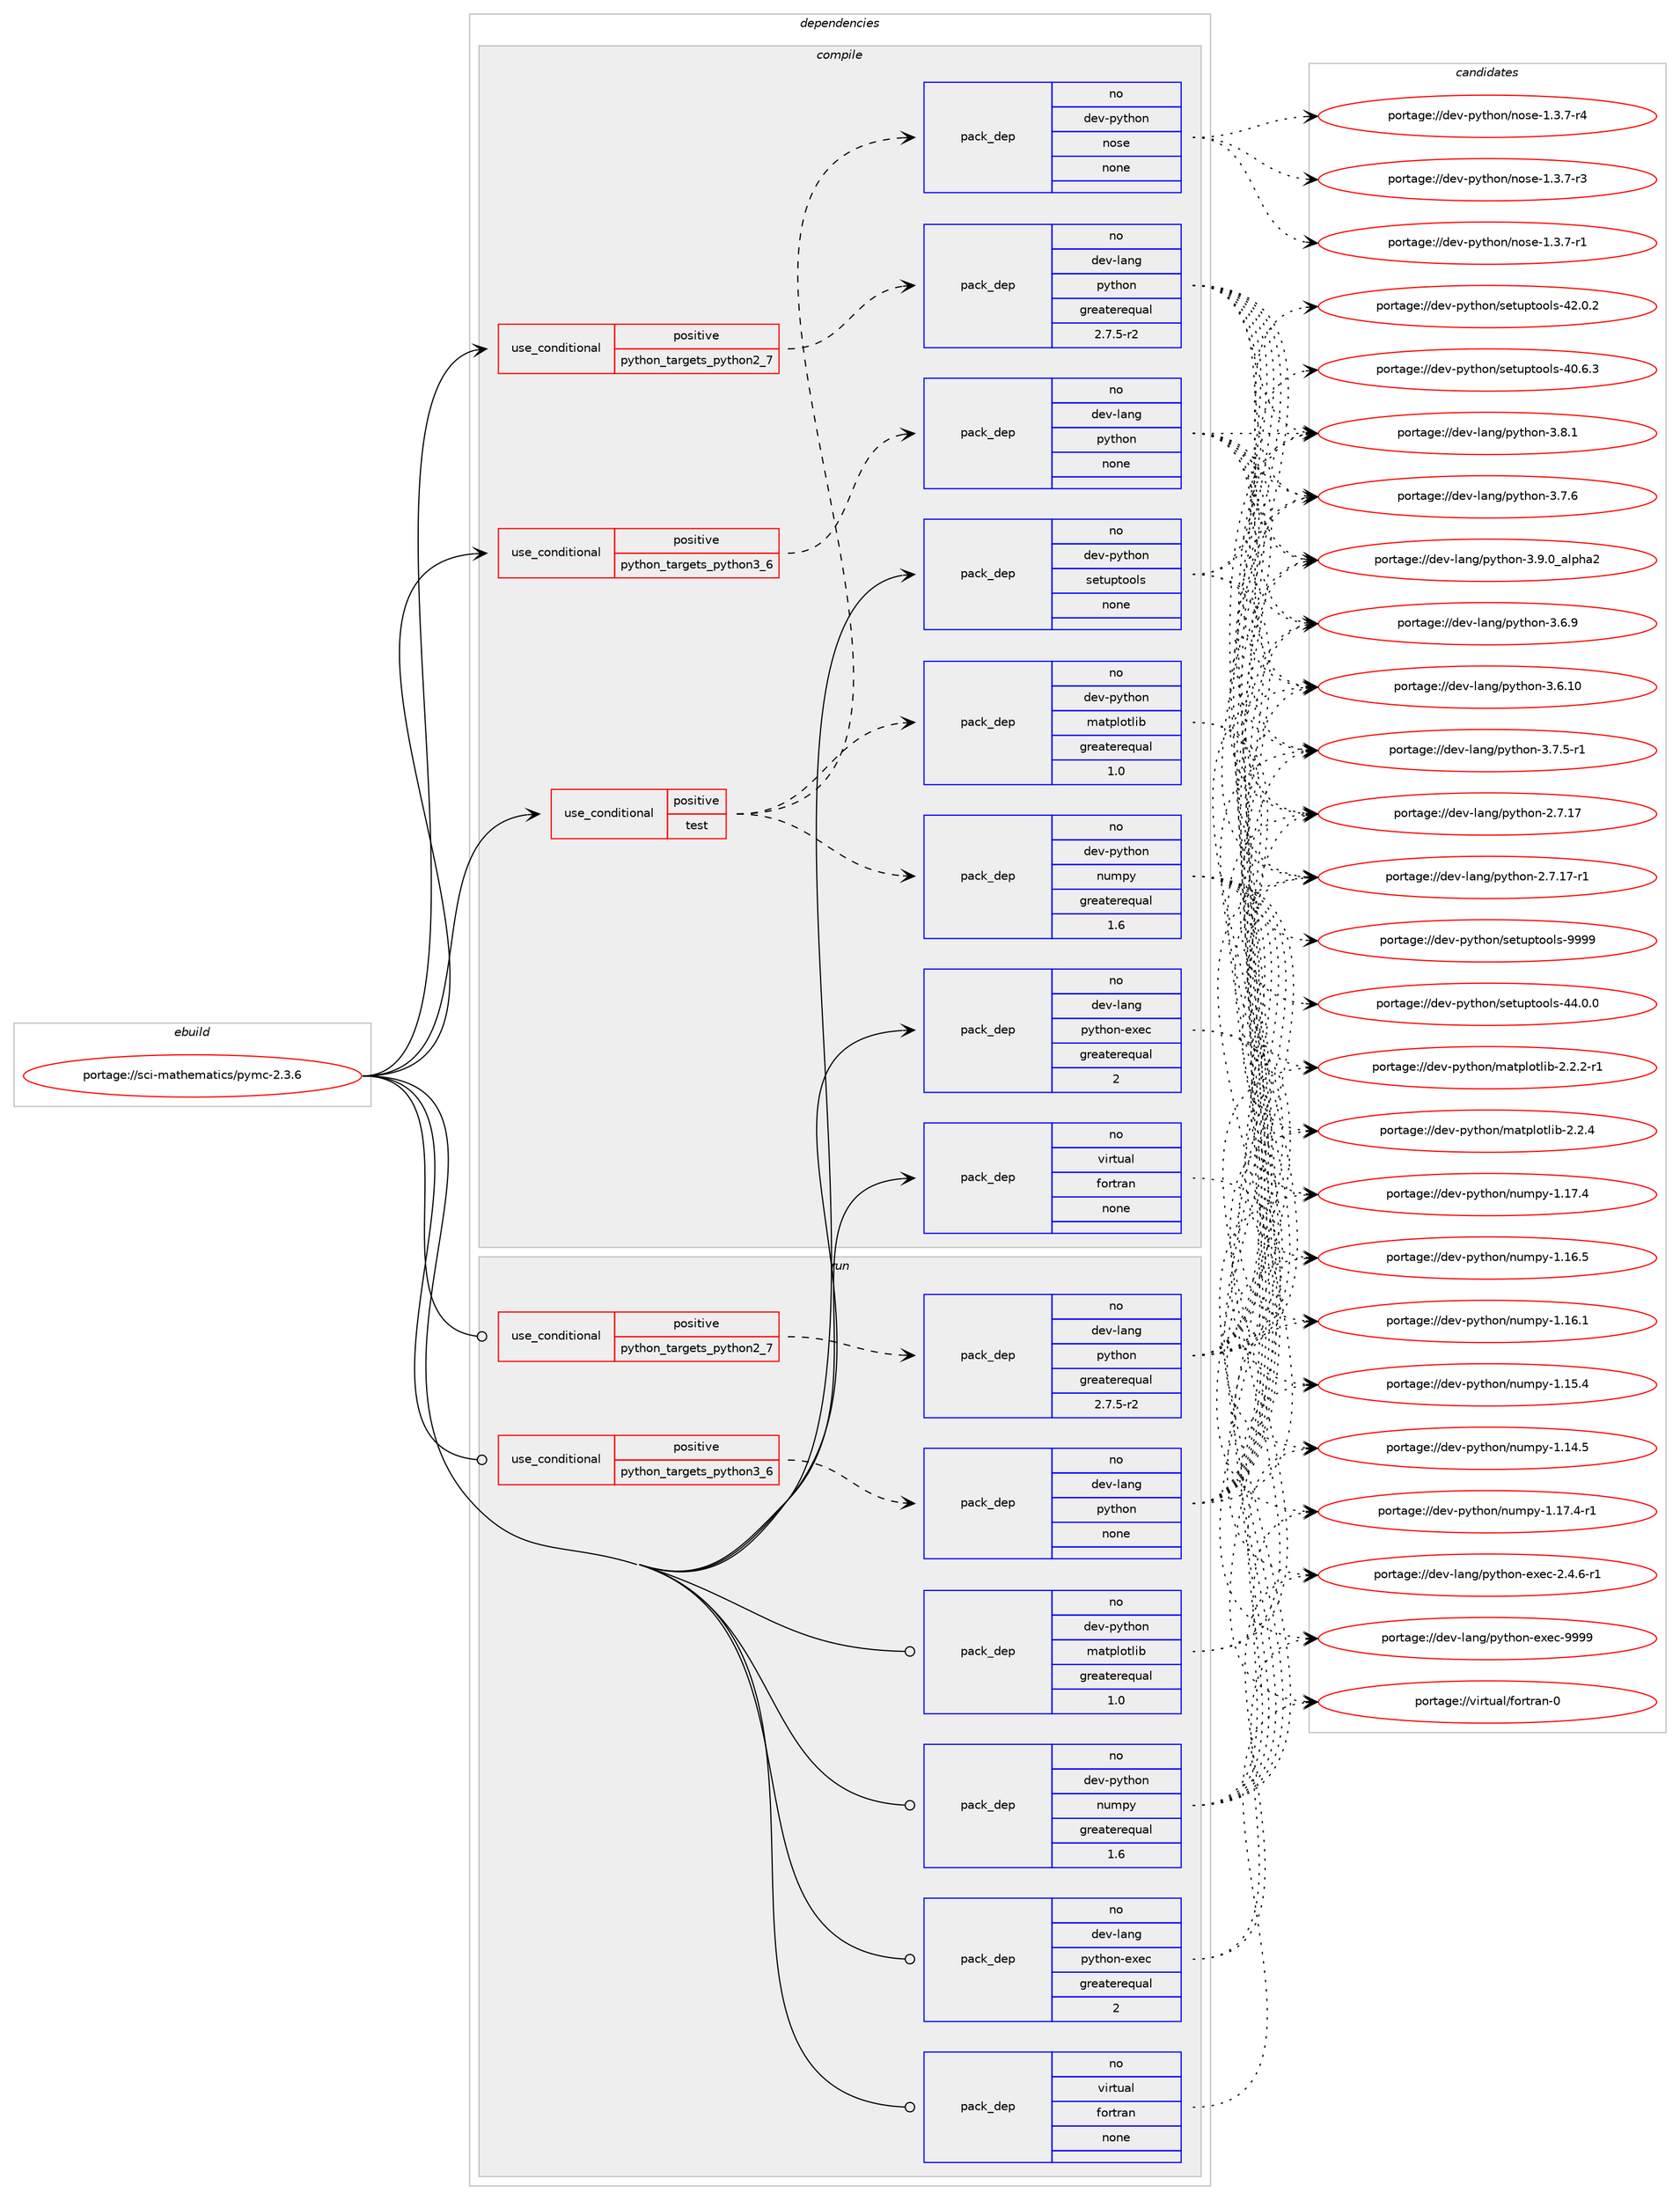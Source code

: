 digraph prolog {

# *************
# Graph options
# *************

newrank=true;
concentrate=true;
compound=true;
graph [rankdir=LR,fontname=Helvetica,fontsize=10,ranksep=1.5];#, ranksep=2.5, nodesep=0.2];
edge  [arrowhead=vee];
node  [fontname=Helvetica,fontsize=10];

# **********
# The ebuild
# **********

subgraph cluster_leftcol {
color=gray;
label=<<i>ebuild</i>>;
id [label="portage://sci-mathematics/pymc-2.3.6", color=red, width=4, href="../sci-mathematics/pymc-2.3.6.svg"];
}

# ****************
# The dependencies
# ****************

subgraph cluster_midcol {
color=gray;
label=<<i>dependencies</i>>;
subgraph cluster_compile {
fillcolor="#eeeeee";
style=filled;
label=<<i>compile</i>>;
subgraph cond17135 {
dependency92482 [label=<<TABLE BORDER="0" CELLBORDER="1" CELLSPACING="0" CELLPADDING="4"><TR><TD ROWSPAN="3" CELLPADDING="10">use_conditional</TD></TR><TR><TD>positive</TD></TR><TR><TD>python_targets_python2_7</TD></TR></TABLE>>, shape=none, color=red];
subgraph pack73726 {
dependency92483 [label=<<TABLE BORDER="0" CELLBORDER="1" CELLSPACING="0" CELLPADDING="4" WIDTH="220"><TR><TD ROWSPAN="6" CELLPADDING="30">pack_dep</TD></TR><TR><TD WIDTH="110">no</TD></TR><TR><TD>dev-lang</TD></TR><TR><TD>python</TD></TR><TR><TD>greaterequal</TD></TR><TR><TD>2.7.5-r2</TD></TR></TABLE>>, shape=none, color=blue];
}
dependency92482:e -> dependency92483:w [weight=20,style="dashed",arrowhead="vee"];
}
id:e -> dependency92482:w [weight=20,style="solid",arrowhead="vee"];
subgraph cond17136 {
dependency92484 [label=<<TABLE BORDER="0" CELLBORDER="1" CELLSPACING="0" CELLPADDING="4"><TR><TD ROWSPAN="3" CELLPADDING="10">use_conditional</TD></TR><TR><TD>positive</TD></TR><TR><TD>python_targets_python3_6</TD></TR></TABLE>>, shape=none, color=red];
subgraph pack73727 {
dependency92485 [label=<<TABLE BORDER="0" CELLBORDER="1" CELLSPACING="0" CELLPADDING="4" WIDTH="220"><TR><TD ROWSPAN="6" CELLPADDING="30">pack_dep</TD></TR><TR><TD WIDTH="110">no</TD></TR><TR><TD>dev-lang</TD></TR><TR><TD>python</TD></TR><TR><TD>none</TD></TR><TR><TD></TD></TR></TABLE>>, shape=none, color=blue];
}
dependency92484:e -> dependency92485:w [weight=20,style="dashed",arrowhead="vee"];
}
id:e -> dependency92484:w [weight=20,style="solid",arrowhead="vee"];
subgraph cond17137 {
dependency92486 [label=<<TABLE BORDER="0" CELLBORDER="1" CELLSPACING="0" CELLPADDING="4"><TR><TD ROWSPAN="3" CELLPADDING="10">use_conditional</TD></TR><TR><TD>positive</TD></TR><TR><TD>test</TD></TR></TABLE>>, shape=none, color=red];
subgraph pack73728 {
dependency92487 [label=<<TABLE BORDER="0" CELLBORDER="1" CELLSPACING="0" CELLPADDING="4" WIDTH="220"><TR><TD ROWSPAN="6" CELLPADDING="30">pack_dep</TD></TR><TR><TD WIDTH="110">no</TD></TR><TR><TD>dev-python</TD></TR><TR><TD>numpy</TD></TR><TR><TD>greaterequal</TD></TR><TR><TD>1.6</TD></TR></TABLE>>, shape=none, color=blue];
}
dependency92486:e -> dependency92487:w [weight=20,style="dashed",arrowhead="vee"];
subgraph pack73729 {
dependency92488 [label=<<TABLE BORDER="0" CELLBORDER="1" CELLSPACING="0" CELLPADDING="4" WIDTH="220"><TR><TD ROWSPAN="6" CELLPADDING="30">pack_dep</TD></TR><TR><TD WIDTH="110">no</TD></TR><TR><TD>dev-python</TD></TR><TR><TD>matplotlib</TD></TR><TR><TD>greaterequal</TD></TR><TR><TD>1.0</TD></TR></TABLE>>, shape=none, color=blue];
}
dependency92486:e -> dependency92488:w [weight=20,style="dashed",arrowhead="vee"];
subgraph pack73730 {
dependency92489 [label=<<TABLE BORDER="0" CELLBORDER="1" CELLSPACING="0" CELLPADDING="4" WIDTH="220"><TR><TD ROWSPAN="6" CELLPADDING="30">pack_dep</TD></TR><TR><TD WIDTH="110">no</TD></TR><TR><TD>dev-python</TD></TR><TR><TD>nose</TD></TR><TR><TD>none</TD></TR><TR><TD></TD></TR></TABLE>>, shape=none, color=blue];
}
dependency92486:e -> dependency92489:w [weight=20,style="dashed",arrowhead="vee"];
}
id:e -> dependency92486:w [weight=20,style="solid",arrowhead="vee"];
subgraph pack73731 {
dependency92490 [label=<<TABLE BORDER="0" CELLBORDER="1" CELLSPACING="0" CELLPADDING="4" WIDTH="220"><TR><TD ROWSPAN="6" CELLPADDING="30">pack_dep</TD></TR><TR><TD WIDTH="110">no</TD></TR><TR><TD>dev-lang</TD></TR><TR><TD>python-exec</TD></TR><TR><TD>greaterequal</TD></TR><TR><TD>2</TD></TR></TABLE>>, shape=none, color=blue];
}
id:e -> dependency92490:w [weight=20,style="solid",arrowhead="vee"];
subgraph pack73732 {
dependency92491 [label=<<TABLE BORDER="0" CELLBORDER="1" CELLSPACING="0" CELLPADDING="4" WIDTH="220"><TR><TD ROWSPAN="6" CELLPADDING="30">pack_dep</TD></TR><TR><TD WIDTH="110">no</TD></TR><TR><TD>dev-python</TD></TR><TR><TD>setuptools</TD></TR><TR><TD>none</TD></TR><TR><TD></TD></TR></TABLE>>, shape=none, color=blue];
}
id:e -> dependency92491:w [weight=20,style="solid",arrowhead="vee"];
subgraph pack73733 {
dependency92492 [label=<<TABLE BORDER="0" CELLBORDER="1" CELLSPACING="0" CELLPADDING="4" WIDTH="220"><TR><TD ROWSPAN="6" CELLPADDING="30">pack_dep</TD></TR><TR><TD WIDTH="110">no</TD></TR><TR><TD>virtual</TD></TR><TR><TD>fortran</TD></TR><TR><TD>none</TD></TR><TR><TD></TD></TR></TABLE>>, shape=none, color=blue];
}
id:e -> dependency92492:w [weight=20,style="solid",arrowhead="vee"];
}
subgraph cluster_compileandrun {
fillcolor="#eeeeee";
style=filled;
label=<<i>compile and run</i>>;
}
subgraph cluster_run {
fillcolor="#eeeeee";
style=filled;
label=<<i>run</i>>;
subgraph cond17138 {
dependency92493 [label=<<TABLE BORDER="0" CELLBORDER="1" CELLSPACING="0" CELLPADDING="4"><TR><TD ROWSPAN="3" CELLPADDING="10">use_conditional</TD></TR><TR><TD>positive</TD></TR><TR><TD>python_targets_python2_7</TD></TR></TABLE>>, shape=none, color=red];
subgraph pack73734 {
dependency92494 [label=<<TABLE BORDER="0" CELLBORDER="1" CELLSPACING="0" CELLPADDING="4" WIDTH="220"><TR><TD ROWSPAN="6" CELLPADDING="30">pack_dep</TD></TR><TR><TD WIDTH="110">no</TD></TR><TR><TD>dev-lang</TD></TR><TR><TD>python</TD></TR><TR><TD>greaterequal</TD></TR><TR><TD>2.7.5-r2</TD></TR></TABLE>>, shape=none, color=blue];
}
dependency92493:e -> dependency92494:w [weight=20,style="dashed",arrowhead="vee"];
}
id:e -> dependency92493:w [weight=20,style="solid",arrowhead="odot"];
subgraph cond17139 {
dependency92495 [label=<<TABLE BORDER="0" CELLBORDER="1" CELLSPACING="0" CELLPADDING="4"><TR><TD ROWSPAN="3" CELLPADDING="10">use_conditional</TD></TR><TR><TD>positive</TD></TR><TR><TD>python_targets_python3_6</TD></TR></TABLE>>, shape=none, color=red];
subgraph pack73735 {
dependency92496 [label=<<TABLE BORDER="0" CELLBORDER="1" CELLSPACING="0" CELLPADDING="4" WIDTH="220"><TR><TD ROWSPAN="6" CELLPADDING="30">pack_dep</TD></TR><TR><TD WIDTH="110">no</TD></TR><TR><TD>dev-lang</TD></TR><TR><TD>python</TD></TR><TR><TD>none</TD></TR><TR><TD></TD></TR></TABLE>>, shape=none, color=blue];
}
dependency92495:e -> dependency92496:w [weight=20,style="dashed",arrowhead="vee"];
}
id:e -> dependency92495:w [weight=20,style="solid",arrowhead="odot"];
subgraph pack73736 {
dependency92497 [label=<<TABLE BORDER="0" CELLBORDER="1" CELLSPACING="0" CELLPADDING="4" WIDTH="220"><TR><TD ROWSPAN="6" CELLPADDING="30">pack_dep</TD></TR><TR><TD WIDTH="110">no</TD></TR><TR><TD>dev-lang</TD></TR><TR><TD>python-exec</TD></TR><TR><TD>greaterequal</TD></TR><TR><TD>2</TD></TR></TABLE>>, shape=none, color=blue];
}
id:e -> dependency92497:w [weight=20,style="solid",arrowhead="odot"];
subgraph pack73737 {
dependency92498 [label=<<TABLE BORDER="0" CELLBORDER="1" CELLSPACING="0" CELLPADDING="4" WIDTH="220"><TR><TD ROWSPAN="6" CELLPADDING="30">pack_dep</TD></TR><TR><TD WIDTH="110">no</TD></TR><TR><TD>dev-python</TD></TR><TR><TD>matplotlib</TD></TR><TR><TD>greaterequal</TD></TR><TR><TD>1.0</TD></TR></TABLE>>, shape=none, color=blue];
}
id:e -> dependency92498:w [weight=20,style="solid",arrowhead="odot"];
subgraph pack73738 {
dependency92499 [label=<<TABLE BORDER="0" CELLBORDER="1" CELLSPACING="0" CELLPADDING="4" WIDTH="220"><TR><TD ROWSPAN="6" CELLPADDING="30">pack_dep</TD></TR><TR><TD WIDTH="110">no</TD></TR><TR><TD>dev-python</TD></TR><TR><TD>numpy</TD></TR><TR><TD>greaterequal</TD></TR><TR><TD>1.6</TD></TR></TABLE>>, shape=none, color=blue];
}
id:e -> dependency92499:w [weight=20,style="solid",arrowhead="odot"];
subgraph pack73739 {
dependency92500 [label=<<TABLE BORDER="0" CELLBORDER="1" CELLSPACING="0" CELLPADDING="4" WIDTH="220"><TR><TD ROWSPAN="6" CELLPADDING="30">pack_dep</TD></TR><TR><TD WIDTH="110">no</TD></TR><TR><TD>virtual</TD></TR><TR><TD>fortran</TD></TR><TR><TD>none</TD></TR><TR><TD></TD></TR></TABLE>>, shape=none, color=blue];
}
id:e -> dependency92500:w [weight=20,style="solid",arrowhead="odot"];
}
}

# **************
# The candidates
# **************

subgraph cluster_choices {
rank=same;
color=gray;
label=<<i>candidates</i>>;

subgraph choice73726 {
color=black;
nodesep=1;
choice10010111845108971101034711212111610411111045514657464895971081121049750 [label="portage://dev-lang/python-3.9.0_alpha2", color=red, width=4,href="../dev-lang/python-3.9.0_alpha2.svg"];
choice100101118451089711010347112121116104111110455146564649 [label="portage://dev-lang/python-3.8.1", color=red, width=4,href="../dev-lang/python-3.8.1.svg"];
choice100101118451089711010347112121116104111110455146554654 [label="portage://dev-lang/python-3.7.6", color=red, width=4,href="../dev-lang/python-3.7.6.svg"];
choice1001011184510897110103471121211161041111104551465546534511449 [label="portage://dev-lang/python-3.7.5-r1", color=red, width=4,href="../dev-lang/python-3.7.5-r1.svg"];
choice100101118451089711010347112121116104111110455146544657 [label="portage://dev-lang/python-3.6.9", color=red, width=4,href="../dev-lang/python-3.6.9.svg"];
choice10010111845108971101034711212111610411111045514654464948 [label="portage://dev-lang/python-3.6.10", color=red, width=4,href="../dev-lang/python-3.6.10.svg"];
choice100101118451089711010347112121116104111110455046554649554511449 [label="portage://dev-lang/python-2.7.17-r1", color=red, width=4,href="../dev-lang/python-2.7.17-r1.svg"];
choice10010111845108971101034711212111610411111045504655464955 [label="portage://dev-lang/python-2.7.17", color=red, width=4,href="../dev-lang/python-2.7.17.svg"];
dependency92483:e -> choice10010111845108971101034711212111610411111045514657464895971081121049750:w [style=dotted,weight="100"];
dependency92483:e -> choice100101118451089711010347112121116104111110455146564649:w [style=dotted,weight="100"];
dependency92483:e -> choice100101118451089711010347112121116104111110455146554654:w [style=dotted,weight="100"];
dependency92483:e -> choice1001011184510897110103471121211161041111104551465546534511449:w [style=dotted,weight="100"];
dependency92483:e -> choice100101118451089711010347112121116104111110455146544657:w [style=dotted,weight="100"];
dependency92483:e -> choice10010111845108971101034711212111610411111045514654464948:w [style=dotted,weight="100"];
dependency92483:e -> choice100101118451089711010347112121116104111110455046554649554511449:w [style=dotted,weight="100"];
dependency92483:e -> choice10010111845108971101034711212111610411111045504655464955:w [style=dotted,weight="100"];
}
subgraph choice73727 {
color=black;
nodesep=1;
choice10010111845108971101034711212111610411111045514657464895971081121049750 [label="portage://dev-lang/python-3.9.0_alpha2", color=red, width=4,href="../dev-lang/python-3.9.0_alpha2.svg"];
choice100101118451089711010347112121116104111110455146564649 [label="portage://dev-lang/python-3.8.1", color=red, width=4,href="../dev-lang/python-3.8.1.svg"];
choice100101118451089711010347112121116104111110455146554654 [label="portage://dev-lang/python-3.7.6", color=red, width=4,href="../dev-lang/python-3.7.6.svg"];
choice1001011184510897110103471121211161041111104551465546534511449 [label="portage://dev-lang/python-3.7.5-r1", color=red, width=4,href="../dev-lang/python-3.7.5-r1.svg"];
choice100101118451089711010347112121116104111110455146544657 [label="portage://dev-lang/python-3.6.9", color=red, width=4,href="../dev-lang/python-3.6.9.svg"];
choice10010111845108971101034711212111610411111045514654464948 [label="portage://dev-lang/python-3.6.10", color=red, width=4,href="../dev-lang/python-3.6.10.svg"];
choice100101118451089711010347112121116104111110455046554649554511449 [label="portage://dev-lang/python-2.7.17-r1", color=red, width=4,href="../dev-lang/python-2.7.17-r1.svg"];
choice10010111845108971101034711212111610411111045504655464955 [label="portage://dev-lang/python-2.7.17", color=red, width=4,href="../dev-lang/python-2.7.17.svg"];
dependency92485:e -> choice10010111845108971101034711212111610411111045514657464895971081121049750:w [style=dotted,weight="100"];
dependency92485:e -> choice100101118451089711010347112121116104111110455146564649:w [style=dotted,weight="100"];
dependency92485:e -> choice100101118451089711010347112121116104111110455146554654:w [style=dotted,weight="100"];
dependency92485:e -> choice1001011184510897110103471121211161041111104551465546534511449:w [style=dotted,weight="100"];
dependency92485:e -> choice100101118451089711010347112121116104111110455146544657:w [style=dotted,weight="100"];
dependency92485:e -> choice10010111845108971101034711212111610411111045514654464948:w [style=dotted,weight="100"];
dependency92485:e -> choice100101118451089711010347112121116104111110455046554649554511449:w [style=dotted,weight="100"];
dependency92485:e -> choice10010111845108971101034711212111610411111045504655464955:w [style=dotted,weight="100"];
}
subgraph choice73728 {
color=black;
nodesep=1;
choice1001011184511212111610411111047110117109112121454946495546524511449 [label="portage://dev-python/numpy-1.17.4-r1", color=red, width=4,href="../dev-python/numpy-1.17.4-r1.svg"];
choice100101118451121211161041111104711011710911212145494649554652 [label="portage://dev-python/numpy-1.17.4", color=red, width=4,href="../dev-python/numpy-1.17.4.svg"];
choice100101118451121211161041111104711011710911212145494649544653 [label="portage://dev-python/numpy-1.16.5", color=red, width=4,href="../dev-python/numpy-1.16.5.svg"];
choice100101118451121211161041111104711011710911212145494649544649 [label="portage://dev-python/numpy-1.16.1", color=red, width=4,href="../dev-python/numpy-1.16.1.svg"];
choice100101118451121211161041111104711011710911212145494649534652 [label="portage://dev-python/numpy-1.15.4", color=red, width=4,href="../dev-python/numpy-1.15.4.svg"];
choice100101118451121211161041111104711011710911212145494649524653 [label="portage://dev-python/numpy-1.14.5", color=red, width=4,href="../dev-python/numpy-1.14.5.svg"];
dependency92487:e -> choice1001011184511212111610411111047110117109112121454946495546524511449:w [style=dotted,weight="100"];
dependency92487:e -> choice100101118451121211161041111104711011710911212145494649554652:w [style=dotted,weight="100"];
dependency92487:e -> choice100101118451121211161041111104711011710911212145494649544653:w [style=dotted,weight="100"];
dependency92487:e -> choice100101118451121211161041111104711011710911212145494649544649:w [style=dotted,weight="100"];
dependency92487:e -> choice100101118451121211161041111104711011710911212145494649534652:w [style=dotted,weight="100"];
dependency92487:e -> choice100101118451121211161041111104711011710911212145494649524653:w [style=dotted,weight="100"];
}
subgraph choice73729 {
color=black;
nodesep=1;
choice10010111845112121116104111110471099711611210811111610810598455046504652 [label="portage://dev-python/matplotlib-2.2.4", color=red, width=4,href="../dev-python/matplotlib-2.2.4.svg"];
choice100101118451121211161041111104710997116112108111116108105984550465046504511449 [label="portage://dev-python/matplotlib-2.2.2-r1", color=red, width=4,href="../dev-python/matplotlib-2.2.2-r1.svg"];
dependency92488:e -> choice10010111845112121116104111110471099711611210811111610810598455046504652:w [style=dotted,weight="100"];
dependency92488:e -> choice100101118451121211161041111104710997116112108111116108105984550465046504511449:w [style=dotted,weight="100"];
}
subgraph choice73730 {
color=black;
nodesep=1;
choice10010111845112121116104111110471101111151014549465146554511452 [label="portage://dev-python/nose-1.3.7-r4", color=red, width=4,href="../dev-python/nose-1.3.7-r4.svg"];
choice10010111845112121116104111110471101111151014549465146554511451 [label="portage://dev-python/nose-1.3.7-r3", color=red, width=4,href="../dev-python/nose-1.3.7-r3.svg"];
choice10010111845112121116104111110471101111151014549465146554511449 [label="portage://dev-python/nose-1.3.7-r1", color=red, width=4,href="../dev-python/nose-1.3.7-r1.svg"];
dependency92489:e -> choice10010111845112121116104111110471101111151014549465146554511452:w [style=dotted,weight="100"];
dependency92489:e -> choice10010111845112121116104111110471101111151014549465146554511451:w [style=dotted,weight="100"];
dependency92489:e -> choice10010111845112121116104111110471101111151014549465146554511449:w [style=dotted,weight="100"];
}
subgraph choice73731 {
color=black;
nodesep=1;
choice10010111845108971101034711212111610411111045101120101994557575757 [label="portage://dev-lang/python-exec-9999", color=red, width=4,href="../dev-lang/python-exec-9999.svg"];
choice10010111845108971101034711212111610411111045101120101994550465246544511449 [label="portage://dev-lang/python-exec-2.4.6-r1", color=red, width=4,href="../dev-lang/python-exec-2.4.6-r1.svg"];
dependency92490:e -> choice10010111845108971101034711212111610411111045101120101994557575757:w [style=dotted,weight="100"];
dependency92490:e -> choice10010111845108971101034711212111610411111045101120101994550465246544511449:w [style=dotted,weight="100"];
}
subgraph choice73732 {
color=black;
nodesep=1;
choice10010111845112121116104111110471151011161171121161111111081154557575757 [label="portage://dev-python/setuptools-9999", color=red, width=4,href="../dev-python/setuptools-9999.svg"];
choice100101118451121211161041111104711510111611711211611111110811545525246484648 [label="portage://dev-python/setuptools-44.0.0", color=red, width=4,href="../dev-python/setuptools-44.0.0.svg"];
choice100101118451121211161041111104711510111611711211611111110811545525046484650 [label="portage://dev-python/setuptools-42.0.2", color=red, width=4,href="../dev-python/setuptools-42.0.2.svg"];
choice100101118451121211161041111104711510111611711211611111110811545524846544651 [label="portage://dev-python/setuptools-40.6.3", color=red, width=4,href="../dev-python/setuptools-40.6.3.svg"];
dependency92491:e -> choice10010111845112121116104111110471151011161171121161111111081154557575757:w [style=dotted,weight="100"];
dependency92491:e -> choice100101118451121211161041111104711510111611711211611111110811545525246484648:w [style=dotted,weight="100"];
dependency92491:e -> choice100101118451121211161041111104711510111611711211611111110811545525046484650:w [style=dotted,weight="100"];
dependency92491:e -> choice100101118451121211161041111104711510111611711211611111110811545524846544651:w [style=dotted,weight="100"];
}
subgraph choice73733 {
color=black;
nodesep=1;
choice1181051141161179710847102111114116114971104548 [label="portage://virtual/fortran-0", color=red, width=4,href="../virtual/fortran-0.svg"];
dependency92492:e -> choice1181051141161179710847102111114116114971104548:w [style=dotted,weight="100"];
}
subgraph choice73734 {
color=black;
nodesep=1;
choice10010111845108971101034711212111610411111045514657464895971081121049750 [label="portage://dev-lang/python-3.9.0_alpha2", color=red, width=4,href="../dev-lang/python-3.9.0_alpha2.svg"];
choice100101118451089711010347112121116104111110455146564649 [label="portage://dev-lang/python-3.8.1", color=red, width=4,href="../dev-lang/python-3.8.1.svg"];
choice100101118451089711010347112121116104111110455146554654 [label="portage://dev-lang/python-3.7.6", color=red, width=4,href="../dev-lang/python-3.7.6.svg"];
choice1001011184510897110103471121211161041111104551465546534511449 [label="portage://dev-lang/python-3.7.5-r1", color=red, width=4,href="../dev-lang/python-3.7.5-r1.svg"];
choice100101118451089711010347112121116104111110455146544657 [label="portage://dev-lang/python-3.6.9", color=red, width=4,href="../dev-lang/python-3.6.9.svg"];
choice10010111845108971101034711212111610411111045514654464948 [label="portage://dev-lang/python-3.6.10", color=red, width=4,href="../dev-lang/python-3.6.10.svg"];
choice100101118451089711010347112121116104111110455046554649554511449 [label="portage://dev-lang/python-2.7.17-r1", color=red, width=4,href="../dev-lang/python-2.7.17-r1.svg"];
choice10010111845108971101034711212111610411111045504655464955 [label="portage://dev-lang/python-2.7.17", color=red, width=4,href="../dev-lang/python-2.7.17.svg"];
dependency92494:e -> choice10010111845108971101034711212111610411111045514657464895971081121049750:w [style=dotted,weight="100"];
dependency92494:e -> choice100101118451089711010347112121116104111110455146564649:w [style=dotted,weight="100"];
dependency92494:e -> choice100101118451089711010347112121116104111110455146554654:w [style=dotted,weight="100"];
dependency92494:e -> choice1001011184510897110103471121211161041111104551465546534511449:w [style=dotted,weight="100"];
dependency92494:e -> choice100101118451089711010347112121116104111110455146544657:w [style=dotted,weight="100"];
dependency92494:e -> choice10010111845108971101034711212111610411111045514654464948:w [style=dotted,weight="100"];
dependency92494:e -> choice100101118451089711010347112121116104111110455046554649554511449:w [style=dotted,weight="100"];
dependency92494:e -> choice10010111845108971101034711212111610411111045504655464955:w [style=dotted,weight="100"];
}
subgraph choice73735 {
color=black;
nodesep=1;
choice10010111845108971101034711212111610411111045514657464895971081121049750 [label="portage://dev-lang/python-3.9.0_alpha2", color=red, width=4,href="../dev-lang/python-3.9.0_alpha2.svg"];
choice100101118451089711010347112121116104111110455146564649 [label="portage://dev-lang/python-3.8.1", color=red, width=4,href="../dev-lang/python-3.8.1.svg"];
choice100101118451089711010347112121116104111110455146554654 [label="portage://dev-lang/python-3.7.6", color=red, width=4,href="../dev-lang/python-3.7.6.svg"];
choice1001011184510897110103471121211161041111104551465546534511449 [label="portage://dev-lang/python-3.7.5-r1", color=red, width=4,href="../dev-lang/python-3.7.5-r1.svg"];
choice100101118451089711010347112121116104111110455146544657 [label="portage://dev-lang/python-3.6.9", color=red, width=4,href="../dev-lang/python-3.6.9.svg"];
choice10010111845108971101034711212111610411111045514654464948 [label="portage://dev-lang/python-3.6.10", color=red, width=4,href="../dev-lang/python-3.6.10.svg"];
choice100101118451089711010347112121116104111110455046554649554511449 [label="portage://dev-lang/python-2.7.17-r1", color=red, width=4,href="../dev-lang/python-2.7.17-r1.svg"];
choice10010111845108971101034711212111610411111045504655464955 [label="portage://dev-lang/python-2.7.17", color=red, width=4,href="../dev-lang/python-2.7.17.svg"];
dependency92496:e -> choice10010111845108971101034711212111610411111045514657464895971081121049750:w [style=dotted,weight="100"];
dependency92496:e -> choice100101118451089711010347112121116104111110455146564649:w [style=dotted,weight="100"];
dependency92496:e -> choice100101118451089711010347112121116104111110455146554654:w [style=dotted,weight="100"];
dependency92496:e -> choice1001011184510897110103471121211161041111104551465546534511449:w [style=dotted,weight="100"];
dependency92496:e -> choice100101118451089711010347112121116104111110455146544657:w [style=dotted,weight="100"];
dependency92496:e -> choice10010111845108971101034711212111610411111045514654464948:w [style=dotted,weight="100"];
dependency92496:e -> choice100101118451089711010347112121116104111110455046554649554511449:w [style=dotted,weight="100"];
dependency92496:e -> choice10010111845108971101034711212111610411111045504655464955:w [style=dotted,weight="100"];
}
subgraph choice73736 {
color=black;
nodesep=1;
choice10010111845108971101034711212111610411111045101120101994557575757 [label="portage://dev-lang/python-exec-9999", color=red, width=4,href="../dev-lang/python-exec-9999.svg"];
choice10010111845108971101034711212111610411111045101120101994550465246544511449 [label="portage://dev-lang/python-exec-2.4.6-r1", color=red, width=4,href="../dev-lang/python-exec-2.4.6-r1.svg"];
dependency92497:e -> choice10010111845108971101034711212111610411111045101120101994557575757:w [style=dotted,weight="100"];
dependency92497:e -> choice10010111845108971101034711212111610411111045101120101994550465246544511449:w [style=dotted,weight="100"];
}
subgraph choice73737 {
color=black;
nodesep=1;
choice10010111845112121116104111110471099711611210811111610810598455046504652 [label="portage://dev-python/matplotlib-2.2.4", color=red, width=4,href="../dev-python/matplotlib-2.2.4.svg"];
choice100101118451121211161041111104710997116112108111116108105984550465046504511449 [label="portage://dev-python/matplotlib-2.2.2-r1", color=red, width=4,href="../dev-python/matplotlib-2.2.2-r1.svg"];
dependency92498:e -> choice10010111845112121116104111110471099711611210811111610810598455046504652:w [style=dotted,weight="100"];
dependency92498:e -> choice100101118451121211161041111104710997116112108111116108105984550465046504511449:w [style=dotted,weight="100"];
}
subgraph choice73738 {
color=black;
nodesep=1;
choice1001011184511212111610411111047110117109112121454946495546524511449 [label="portage://dev-python/numpy-1.17.4-r1", color=red, width=4,href="../dev-python/numpy-1.17.4-r1.svg"];
choice100101118451121211161041111104711011710911212145494649554652 [label="portage://dev-python/numpy-1.17.4", color=red, width=4,href="../dev-python/numpy-1.17.4.svg"];
choice100101118451121211161041111104711011710911212145494649544653 [label="portage://dev-python/numpy-1.16.5", color=red, width=4,href="../dev-python/numpy-1.16.5.svg"];
choice100101118451121211161041111104711011710911212145494649544649 [label="portage://dev-python/numpy-1.16.1", color=red, width=4,href="../dev-python/numpy-1.16.1.svg"];
choice100101118451121211161041111104711011710911212145494649534652 [label="portage://dev-python/numpy-1.15.4", color=red, width=4,href="../dev-python/numpy-1.15.4.svg"];
choice100101118451121211161041111104711011710911212145494649524653 [label="portage://dev-python/numpy-1.14.5", color=red, width=4,href="../dev-python/numpy-1.14.5.svg"];
dependency92499:e -> choice1001011184511212111610411111047110117109112121454946495546524511449:w [style=dotted,weight="100"];
dependency92499:e -> choice100101118451121211161041111104711011710911212145494649554652:w [style=dotted,weight="100"];
dependency92499:e -> choice100101118451121211161041111104711011710911212145494649544653:w [style=dotted,weight="100"];
dependency92499:e -> choice100101118451121211161041111104711011710911212145494649544649:w [style=dotted,weight="100"];
dependency92499:e -> choice100101118451121211161041111104711011710911212145494649534652:w [style=dotted,weight="100"];
dependency92499:e -> choice100101118451121211161041111104711011710911212145494649524653:w [style=dotted,weight="100"];
}
subgraph choice73739 {
color=black;
nodesep=1;
choice1181051141161179710847102111114116114971104548 [label="portage://virtual/fortran-0", color=red, width=4,href="../virtual/fortran-0.svg"];
dependency92500:e -> choice1181051141161179710847102111114116114971104548:w [style=dotted,weight="100"];
}
}

}
